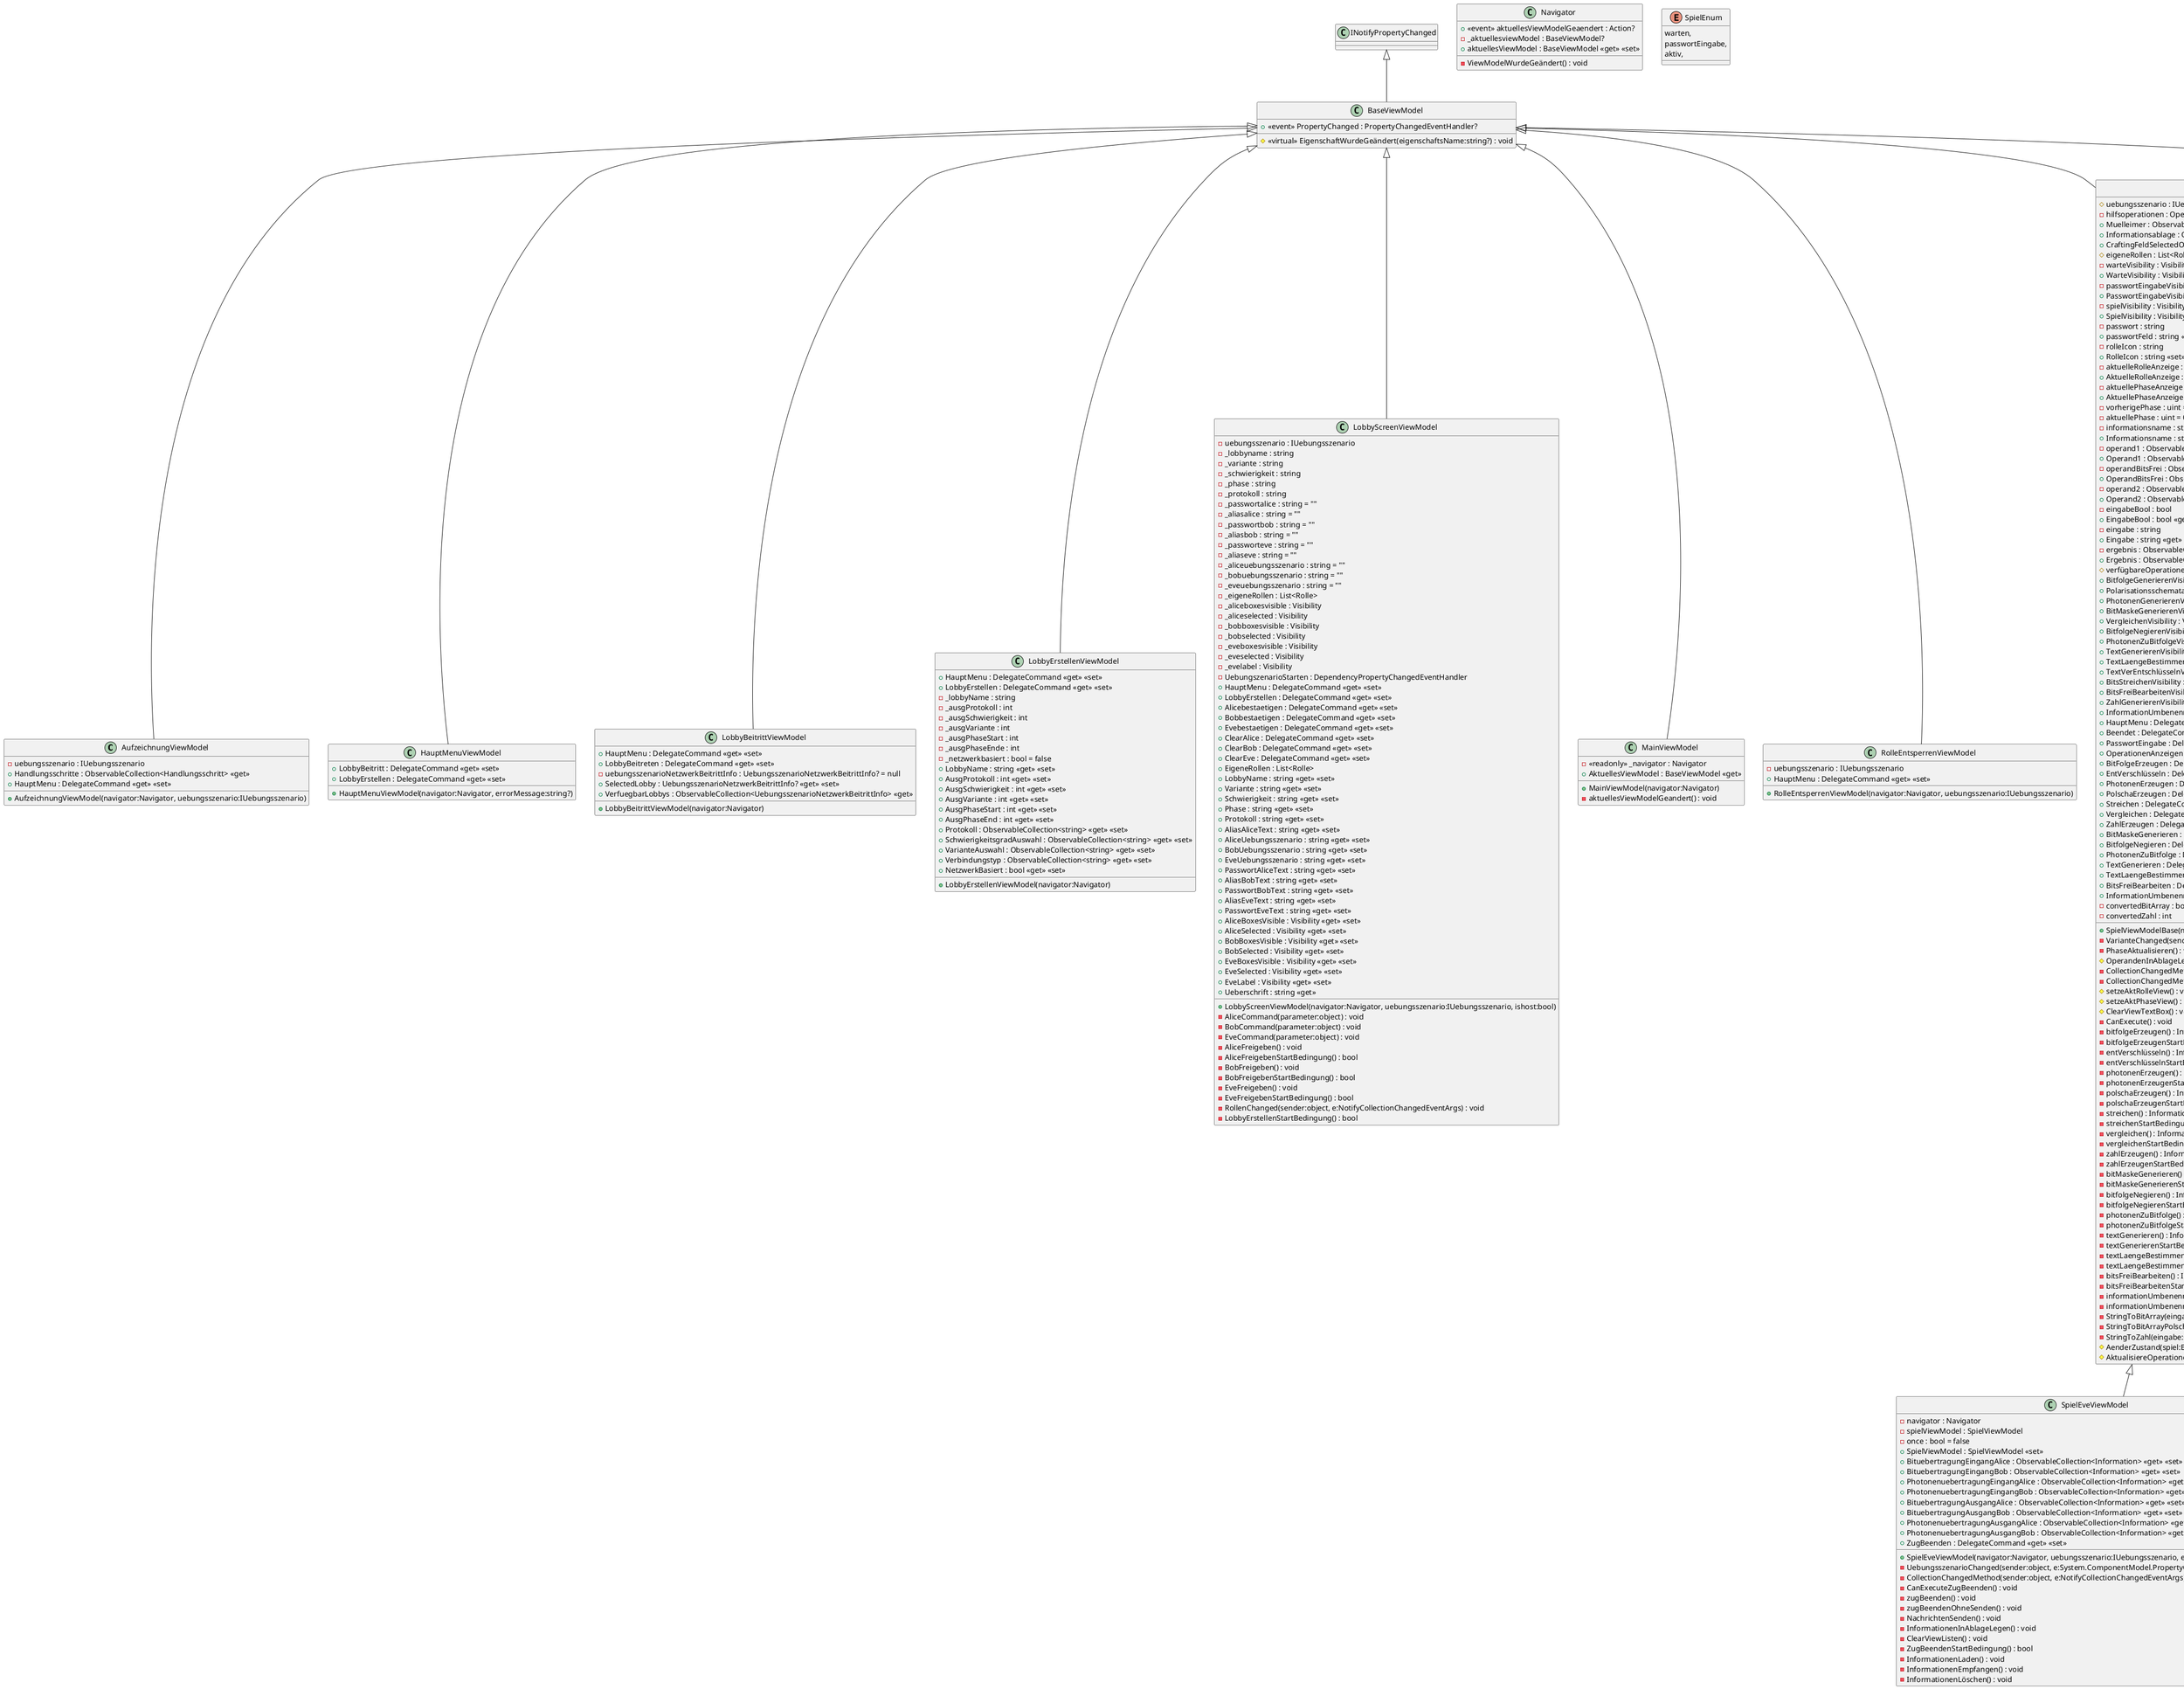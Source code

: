 @startuml
class AufzeichnungViewModel {
    - uebungsszenario : IUebungsszenario
    + Handlungsschritte : ObservableCollection<Handlungsschritt> <<get>>
    + HauptMenu : DelegateCommand <<get>> <<set>>
    + AufzeichnungViewModel(navigator:Navigator, uebungsszenario:IUebungsszenario)
}
BaseViewModel <|-- AufzeichnungViewModel
class BaseViewModel {
    +  <<event>> PropertyChanged : PropertyChangedEventHandler? 
    # <<virtual>> EigenschaftWurdeGeändert(eigenschaftsName:string?) : void
}
INotifyPropertyChanged <|-- BaseViewModel
class HauptMenuViewModel {
    + LobbyBeitritt : DelegateCommand <<get>> <<set>>
    + LobbyErstellen : DelegateCommand <<get>> <<set>>
    + HauptMenuViewModel(navigator:Navigator, errorMessage:string?)
}
BaseViewModel <|-- HauptMenuViewModel
class LobbyBeitrittViewModel {
    + HauptMenu : DelegateCommand <<get>> <<set>>
    + LobbyBeitreten : DelegateCommand <<get>> <<set>>
    - uebungsszenarioNetzwerkBeitrittInfo : UebungsszenarioNetzwerkBeitrittInfo? = null
    + SelectedLobby : UebungsszenarioNetzwerkBeitrittInfo? <<get>> <<set>>
    + VerfuegbarLobbys : ObservableCollection<UebungsszenarioNetzwerkBeitrittInfo> <<get>>
    + LobbyBeitrittViewModel(navigator:Navigator)
}
BaseViewModel <|-- LobbyBeitrittViewModel
class LobbyErstellenViewModel {
    + HauptMenu : DelegateCommand <<get>> <<set>>
    + LobbyErstellen : DelegateCommand <<get>> <<set>>
    + LobbyErstellenViewModel(navigator:Navigator)
    - _lobbyName : string
    - _ausgProtokoll : int
    - _ausgSchwierigkeit : int
    - _ausgVariante : int
    - _ausgPhaseStart : int
    - _ausgPhaseEnde : int
    - _netzwerkbasiert : bool = false
    + LobbyName : string <<get>> <<set>>
    + AusgProtokoll : int <<get>> <<set>>
    + AusgSchwierigkeit : int <<get>> <<set>>
    + AusgVariante : int <<get>> <<set>>
    + AusgPhaseStart : int <<get>> <<set>>
    + AusgPhaseEnd : int <<get>> <<set>>
    + Protokoll : ObservableCollection<string> <<get>> <<set>>
    + SchwierigkeitsgradAuswahl : ObservableCollection<string> <<get>> <<set>>
    + VarianteAuswahl : ObservableCollection<string> <<get>> <<set>>
    + Verbindungstyp : ObservableCollection<string> <<get>> <<set>>
    + NetzwerkBasiert : bool <<get>> <<set>>
}
BaseViewModel <|-- LobbyErstellenViewModel
class LobbyScreenViewModel {
    - uebungsszenario : IUebungsszenario
    - _lobbyname : string
    - _variante : string
    - _schwierigkeit : string
    - _phase : string
    - _protokoll : string
    - _passwortalice : string = ""
    - _aliasalice : string = ""
    - _passwortbob : string = ""
    - _aliasbob : string = ""
    - _passworteve : string = ""
    - _aliaseve : string = ""
    - _aliceuebungsszenario : string = ""
    - _bobuebungsszenario : string = ""
    - _eveuebungsszenario : string = ""
    - _eigeneRollen : List<Rolle>
    - _aliceboxesvisible : Visibility
    - _aliceselected : Visibility
    - _bobboxesvisible : Visibility
    - _bobselected : Visibility
    - _eveboxesvisible : Visibility
    - _eveselected : Visibility
    - _evelabel : Visibility
    - UebungszenarioStarten : DependencyPropertyChangedEventHandler
    + HauptMenu : DelegateCommand <<get>> <<set>>
    + LobbyErstellen : DelegateCommand <<get>> <<set>>
    + Alicebestaetigen : DelegateCommand <<get>> <<set>>
    + Bobbestaetigen : DelegateCommand <<get>> <<set>>
    + Evebestaetigen : DelegateCommand <<get>> <<set>>
    + ClearAlice : DelegateCommand <<get>> <<set>>
    + ClearBob : DelegateCommand <<get>> <<set>>
    + ClearEve : DelegateCommand <<get>> <<set>>
    + EigeneRollen : List<Rolle>
    + LobbyScreenViewModel(navigator:Navigator, uebungsszenario:IUebungsszenario, ishost:bool)
    + LobbyName : string <<get>> <<set>>
    + Variante : string <<get>> <<set>>
    + Schwierigkeit : string <<get>> <<set>>
    + Phase : string <<get>> <<set>>
    + Protokoll : string <<get>> <<set>>
    + AliasAliceText : string <<get>> <<set>>
    + AliceUebungsszenario : string <<get>> <<set>>
    + BobUebungsszenario : string <<get>> <<set>>
    + EveUebungsszenario : string <<get>> <<set>>
    + PasswortAliceText : string <<get>> <<set>>
    + AliasBobText : string <<get>> <<set>>
    + PasswortBobText : string <<get>> <<set>>
    + AliasEveText : string <<get>> <<set>>
    + PasswortEveText : string <<get>> <<set>>
    + AliceBoxesVisible : Visibility <<get>> <<set>>
    + AliceSelected : Visibility <<get>> <<set>>
    + BobBoxesVisible : Visibility <<get>> <<set>>
    + BobSelected : Visibility <<get>> <<set>>
    + EveBoxesVisible : Visibility <<get>> <<set>>
    + EveSelected : Visibility <<get>> <<set>>
    + EveLabel : Visibility <<get>> <<set>>
    - AliceCommand(parameter:object) : void
    - BobCommand(parameter:object) : void
    - EveCommand(parameter:object) : void
    - AliceFreigeben() : void
    - AliceFreigebenStartBedingung() : bool
    - BobFreigeben() : void
    - BobFreigebenStartBedingung() : bool
    - EveFreigeben() : void
    - EveFreigebenStartBedingung() : bool
    - RollenChanged(sender:object, e:NotifyCollectionChangedEventArgs) : void
    - LobbyErstellenStartBedingung() : bool
    + Ueberschrift : string <<get>>
}
BaseViewModel <|-- LobbyScreenViewModel
class MainViewModel {
    - <<readonly>> _navigator : Navigator
    + AktuellesViewModel : BaseViewModel <<get>>
    + MainViewModel(navigator:Navigator)
    - aktuellesViewModelGeandert() : void
}
BaseViewModel <|-- MainViewModel
class Navigator {
    +  <<event>> aktuellesViewModelGeaendert : Action? 
    - _aktuellesviewModel : BaseViewModel?
    + aktuellesViewModel : BaseViewModel <<get>> <<set>>
    - ViewModelWurdeGeändert() : void
}
class RolleEntsperrenViewModel {
    - uebungsszenario : IUebungsszenario
    + HauptMenu : DelegateCommand <<get>> <<set>>
    + RolleEntsperrenViewModel(navigator:Navigator, uebungsszenario:IUebungsszenario)
}
BaseViewModel <|-- RolleEntsperrenViewModel
class SpielEveViewModel {
    - navigator : Navigator
    - spielViewModel : SpielViewModel
    - once : bool = false
    + SpielViewModel : SpielViewModel <<set>>
    + BituebertragungEingangAlice : ObservableCollection<Information> <<get>> <<set>>
    + BituebertragungEingangBob : ObservableCollection<Information> <<get>> <<set>>
    + PhotonenuebertragungEingangAlice : ObservableCollection<Information> <<get>> <<set>>
    + PhotonenuebertragungEingangBob : ObservableCollection<Information> <<get>> <<set>>
    + BituebertragungAusgangAlice : ObservableCollection<Information> <<get>> <<set>>
    + BituebertragungAusgangBob : ObservableCollection<Information> <<get>> <<set>>
    + PhotonenuebertragungAusgangAlice : ObservableCollection<Information> <<get>> <<set>>
    + PhotonenuebertragungAusgangBob : ObservableCollection<Information> <<get>> <<set>>
    + ZugBeenden : DelegateCommand <<get>> <<set>>
    + SpielEveViewModel(navigator:Navigator, uebungsszenario:IUebungsszenario, eigeneRollen:List<Rolle>)
    - UebungsszenarioChanged(sender:object, e:System.ComponentModel.PropertyChangedEventArgs) : void
    - CollectionChangedMethod(sender:object, e:NotifyCollectionChangedEventArgs) : void
    - CanExecuteZugBeenden() : void
    - zugBeenden() : void
    - zugBeendenOhneSenden() : void
    - NachrichtenSenden() : void
    - InformationenInAblageLegen() : void
    - ClearViewListen() : void
    - ZugBeendenStartBedingung() : bool
    - InformationenLaden() : void
    - InformationenEmpfangen() : void
    - InformationenLöschen() : void
}
SpielViewModelBase <|-- SpielEveViewModel
class SpielViewModel {
    - navigator : Navigator
    - spielEveViewModel : SpielEveViewModel
    - once : bool = false
    + SpielEveViewModel : SpielEveViewModel <<set>>
    + BituebertragungEingang : ObservableCollection<Information> <<get>> <<set>>
    + PhotonenuebertragungEingang : ObservableCollection<Information> <<get>> <<set>>
    + BituebertragungAusgang : ObservableCollection<Information> <<get>> <<set>>
    + PhotonenuebertragungAusgang : ObservableCollection<Information> <<get>> <<set>>
    + ZugBeenden : DelegateCommand <<get>> <<set>>
    + SpielViewModel(navigator:Navigator, uebungsszenario:IUebungsszenario, eigeneRollen:List<Rolle>)
    - UebungsszenarioChanged(sender:object, e:System.ComponentModel.PropertyChangedEventArgs) : void
    - CollectionChangedMethod(sender:object, e:NotifyCollectionChangedEventArgs) : void
    - CanExecuteZugBeenden() : void
    - zugBeenden() : void
    - zugBeendenOhneSenden() : void
    - NachrichtenSenden() : void
    - InformationenInAblageLegen() : void
    - ClearViewListen() : void
    - ZugBeendenStartBedingung() : bool
    - InformationenLaden() : void
    - InformationenEmpfangen() : void
    - InformationenLöschen() : void
}
SpielViewModelBase <|-- SpielViewModel
class SpielViewModelBase {
    # uebungsszenario : IUebungsszenario
    - hilfsoperationen : Operationen
    + Muelleimer : ObservableCollection<Information> <<get>> <<set>>
    + Informationsablage : ObservableCollection<Information> <<get>> <<set>>
    + CraftingFeldSelectedOperation : int <<get>> <<set>>
    # eigeneRollen : List<Rolle>
    - warteVisibility : Visibility
    + WarteVisibility : Visibility <<get>> <<set>>
    - passwortEingabeVisibility : Visibility
    + PasswortEingabeVisibility : Visibility <<get>> <<set>>
    - spielVisibility : Visibility
    + SpielVisibility : Visibility <<get>> <<set>>
    - passwort : string
    + passwortFeld : string <<get>> <<set>>
    - rolleIcon : string
    + RolleIcon : string <<set>> <<get>>
    - aktuelleRolleAnzeige : string
    + AktuelleRolleAnzeige : string <<set>> <<get>>
    - aktuellePhaseAnzeige : string
    + AktuellePhaseAnzeige : string <<set>> <<get>>
    - vorherigePhase : uint = 0
    - aktuellePhase : uint = 0
    - informationsname : string
    + Informationsname : string <<get>> <<set>>
    - operand1 : ObservableCollection<Information>
    + Operand1 : ObservableCollection<Information> <<get>> <<set>>
    - operandBitsFrei : ObservableCollection<Information>
    + OperandBitsFrei : ObservableCollection<Information> <<get>> <<set>>
    - operand2 : ObservableCollection<Information>
    + Operand2 : ObservableCollection<Information> <<get>> <<set>>
    - eingabeBool : bool
    + EingabeBool : bool <<get>> <<set>>
    - eingabe : string
    + Eingabe : string <<get>> <<set>>
    - ergebnis : ObservableCollection<Information>
    + Ergebnis : ObservableCollection<Information> <<get>> <<set>>
    # verfügbareOperationen : List<OperationsEnum>
    + BitfolgeGenerierenVisibility : Visibility <<get>>
    + PolarisationsschemataGenerierenVisibility : Visibility <<get>>
    + PhotonenGenerierenVisibility : Visibility <<get>>
    + BitMaskeGenerierenVisibility : Visibility <<get>>
    + VergleichenVisibility : Visibility <<get>>
    + BitfolgeNegierenVisibility : Visibility <<get>>
    + PhotonenZuBitfolgeVisibility : Visibility <<get>>
    + TextGenerierenVisibility : Visibility <<get>>
    + TextLaengeBestimmenVisibility : Visibility <<get>>
    + TextVerEntschlüsselnVisibility : Visibility <<get>>
    + BitsStreichenVisibility : Visibility <<get>>
    + BitsFreiBearbeitenVisibility : Visibility <<get>>
    + ZahlGenerierenVisibility : Visibility <<get>>
    + InformationUmbenennenVisibility : Visibility <<get>>
    + HauptMenu : DelegateCommand <<get>> <<set>>
    + Beendet : DelegateCommand <<get>> <<set>>
    + PasswortEingabe : DelegateCommand <<get>> <<set>>
    + OperationenAnzeigen : DelegateCommand <<get>> <<set>>
    + BitFolgeErzeugen : DelegateCommand <<get>> <<set>>
    + EntVerschlüsseln : DelegateCommand <<get>> <<set>>
    + PhotonenErzeugen : DelegateCommand <<get>> <<set>>
    + PolschaErzeugen : DelegateCommand <<get>> <<set>>
    + Streichen : DelegateCommand <<get>> <<set>>
    + Vergleichen : DelegateCommand <<get>> <<set>>
    + ZahlErzeugen : DelegateCommand <<get>> <<set>>
    + BitMaskeGenerieren : DelegateCommand <<get>> <<set>>
    + BitfolgeNegieren : DelegateCommand <<get>> <<set>>
    + PhotonenZuBitfolge : DelegateCommand <<get>> <<set>>
    + TextGenerieren : DelegateCommand <<get>> <<set>>
    + TextLaengeBestimmen : DelegateCommand <<get>> <<set>>
    + BitsFreiBearbeiten : DelegateCommand <<get>> <<set>>
    + InformationUmbenennen : DelegateCommand <<get>> <<set>>
    + SpielViewModelBase(navigator:Navigator, uebungsszenario:IUebungsszenario, eigeneRollen:List<Rolle>)
    - VarianteChanged(sender:object, e:System.ComponentModel.PropertyChangedEventArgs) : void
    - PhaseAktualisieren() : void
    # OperandenInAblageLegen() : void
    - CollectionChangedMethod(sender:object, e:NotifyCollectionChangedEventArgs) : void
    - CollectionChangedMethodBitsFrei(sender:object, e:NotifyCollectionChangedEventArgs) : void
    # setzeAktRolleView() : void
    # setzeAktPhaseView() : void
    # ClearViewTextBox() : void
    - CanExecute() : void
    - bitfolgeErzeugen() : Information
    - bitfolgeErzeugenStartBedingung() : bool
    - entVerschlüsseln() : Information
    - entVerschlüsselnStartBedingung() : bool
    - photonenErzeugen() : Information
    - photonenErzeugenStartBedingung() : bool
    - polschaErzeugen() : Information
    - polschaErzeugenStartBedingung() : bool
    - streichen() : Information
    - streichenStartBedingung() : bool
    - vergleichen() : Information
    - vergleichenStartBedingung() : bool
    - zahlErzeugen() : Information
    - zahlErzeugenStartBedingung() : bool
    - bitMaskeGenerieren() : Information
    - bitMaskeGenerierenStartBedingung() : bool
    - bitfolgeNegieren() : Information
    - bitfolgeNegierenStartBedingung() : bool
    - photonenZuBitfolge() : Information
    - photonenZuBitfolgeStartBedingung() : bool
    - textGenerieren() : Information
    - textGenerierenStartBedingung() : bool
    - textLaengeBestimmen() : Information
    - textLaengeBestimmenStartBedingung() : bool
    - bitsFreiBearbeiten() : Information
    - bitsFreiBearbeitenStartBedingung() : bool
    - informationUmbenennen() : Information
    - informationUmbenennenStartBedingung() : bool
    - convertedBitArray : bool[]
    - StringToBitArray(eingabe:string) : bool
    - StringToBitArrayPolscha(eingabe:string) : bool
    - convertedZahl : int
    - StringToZahl(eingabe:string) : bool
    # AenderZustand(spiel:Enums.SpielEnum) : void
    # AktualisiereOperationenVisibility() : void
}
BaseViewModel <|-- SpielViewModelBase
class WikiViewModel {
    + {static} WikiSeiten : ObservableCollection<WikiSeite> <<get>>
    + SelektierteWikiSeite : WikiSeite <<get>>
    - editierModus : bool = false
    + EditierModus : bool <<get>> <<set>>
    + LabelSichtbar : Visibility <<get>>
    + TextBoxSichtbar : Visibility <<get>>
    + Cursor : string <<get>>
    + SeitenErweitern : DelegateCommand <<get>> <<set>>
    + SeiteBearbeiten : DelegateCommand <<get>> <<set>>
    + SeiteEntfernen : DelegateCommand <<get>> <<set>>
    + SeiteSelektiert : DelegateCommand <<get>> <<set>>
    + WikiViewModel()
}
BaseViewModel <|-- WikiViewModel
enum SpielEnum {
    warten,
    passwortEingabe,
    aktiv,
}
@enduml
